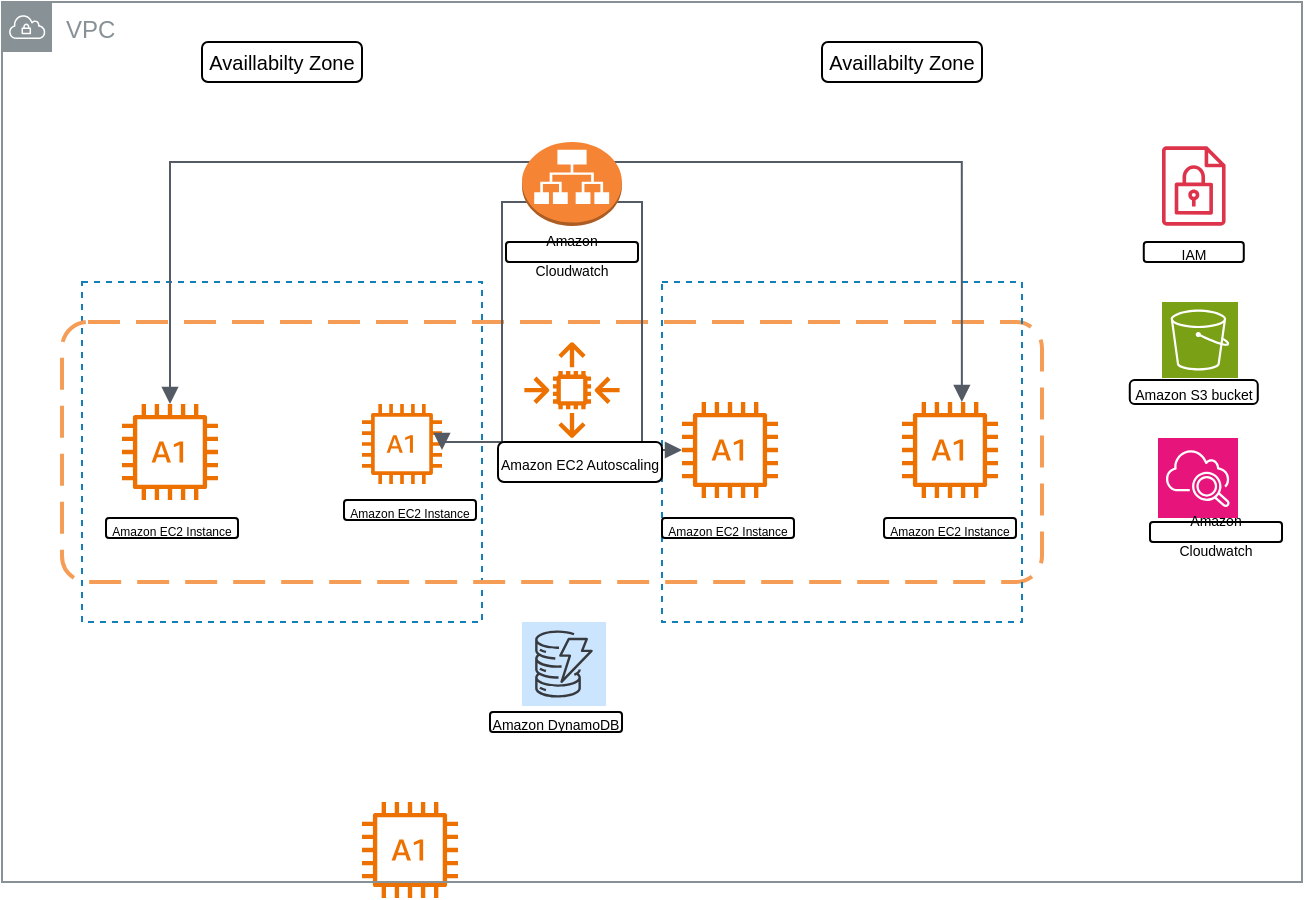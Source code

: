 <mxfile version="22.1.0" type="device">
  <diagram name="Page-1" id="PGcFTo27rOfpDX2Z9XVu">
    <mxGraphModel dx="1388" dy="1511" grid="1" gridSize="10" guides="1" tooltips="1" connect="1" arrows="1" fold="1" page="1" pageScale="1" pageWidth="850" pageHeight="1100" math="0" shadow="0">
      <root>
        <mxCell id="0" />
        <mxCell id="1" parent="0" />
        <mxCell id="O2am2NvgsredMJi-C9vx-1" value="" style="sketch=0;outlineConnect=0;fontColor=#232F3E;gradientColor=none;fillColor=#ED7100;strokeColor=none;dashed=0;verticalLabelPosition=bottom;verticalAlign=top;align=center;html=1;fontSize=12;fontStyle=0;aspect=fixed;pointerEvents=1;shape=mxgraph.aws4.a1_instance;" vertex="1" parent="1">
          <mxGeometry x="160" y="120" width="48" height="48" as="geometry" />
        </mxCell>
        <mxCell id="O2am2NvgsredMJi-C9vx-5" value="VPC" style="sketch=0;outlineConnect=0;gradientColor=none;html=1;whiteSpace=wrap;fontSize=12;fontStyle=0;shape=mxgraph.aws4.group;grIcon=mxgraph.aws4.group_vpc;strokeColor=#879196;fillColor=none;verticalAlign=top;align=left;spacingLeft=30;fontColor=#879196;dashed=0;" vertex="1" parent="1">
          <mxGeometry x="-20" y="-280" width="650" height="440" as="geometry" />
        </mxCell>
        <mxCell id="O2am2NvgsredMJi-C9vx-6" value="" style="fillColor=none;strokeColor=#147EBA;dashed=1;verticalAlign=top;fontStyle=0;fontColor=#147EBA;whiteSpace=wrap;html=1;" vertex="1" parent="1">
          <mxGeometry x="20" y="-140" width="200" height="170" as="geometry" />
        </mxCell>
        <mxCell id="O2am2NvgsredMJi-C9vx-7" value="" style="rounded=1;arcSize=10;dashed=1;strokeColor=#F59D56;fillColor=none;gradientColor=none;dashPattern=8 4;strokeWidth=2;" vertex="1" parent="1">
          <mxGeometry x="10" y="-120" width="490" height="130" as="geometry" />
        </mxCell>
        <mxCell id="O2am2NvgsredMJi-C9vx-8" value="" style="fillColor=none;strokeColor=#147EBA;dashed=1;verticalAlign=top;fontStyle=0;fontColor=#147EBA;whiteSpace=wrap;html=1;" vertex="1" parent="1">
          <mxGeometry x="310" y="-140" width="180" height="170" as="geometry" />
        </mxCell>
        <mxCell id="O2am2NvgsredMJi-C9vx-10" value="" style="sketch=0;outlineConnect=0;fontColor=#232F3E;gradientColor=none;fillColor=#ED7100;strokeColor=none;dashed=0;verticalLabelPosition=bottom;verticalAlign=top;align=center;html=1;fontSize=12;fontStyle=0;aspect=fixed;pointerEvents=1;shape=mxgraph.aws4.a1_instance;" vertex="1" parent="1">
          <mxGeometry x="40" y="-79" width="48" height="48" as="geometry" />
        </mxCell>
        <mxCell id="O2am2NvgsredMJi-C9vx-11" value="" style="sketch=0;outlineConnect=0;fontColor=#232F3E;gradientColor=none;fillColor=#ED7100;strokeColor=none;dashed=0;verticalLabelPosition=bottom;verticalAlign=top;align=center;html=1;fontSize=12;fontStyle=0;aspect=fixed;pointerEvents=1;shape=mxgraph.aws4.a1_instance;" vertex="1" parent="1">
          <mxGeometry x="160" y="-79" width="40" height="40" as="geometry" />
        </mxCell>
        <mxCell id="O2am2NvgsredMJi-C9vx-12" value="" style="sketch=0;outlineConnect=0;fontColor=#232F3E;gradientColor=none;fillColor=#ED7100;strokeColor=none;dashed=0;verticalLabelPosition=bottom;verticalAlign=top;align=center;html=1;fontSize=12;fontStyle=0;aspect=fixed;pointerEvents=1;shape=mxgraph.aws4.a1_instance;" vertex="1" parent="1">
          <mxGeometry x="320" y="-80" width="48" height="48" as="geometry" />
        </mxCell>
        <mxCell id="O2am2NvgsredMJi-C9vx-13" value="" style="sketch=0;outlineConnect=0;fontColor=#232F3E;gradientColor=none;fillColor=#ED7100;strokeColor=none;dashed=0;verticalLabelPosition=bottom;verticalAlign=top;align=center;html=1;fontSize=12;fontStyle=0;aspect=fixed;pointerEvents=1;shape=mxgraph.aws4.a1_instance;" vertex="1" parent="1">
          <mxGeometry x="430" y="-80" width="48" height="48" as="geometry" />
        </mxCell>
        <mxCell id="O2am2NvgsredMJi-C9vx-23" value="" style="edgeStyle=orthogonalEdgeStyle;html=1;endArrow=block;elbow=vertical;startArrow=block;startFill=1;endFill=1;strokeColor=#545B64;rounded=0;" edge="1" parent="1" target="O2am2NvgsredMJi-C9vx-12">
          <mxGeometry width="100" relative="1" as="geometry">
            <mxPoint x="200" y="-56" as="sourcePoint" />
            <mxPoint x="300" y="-60" as="targetPoint" />
            <Array as="points">
              <mxPoint x="200" y="-60" />
              <mxPoint x="230" y="-60" />
              <mxPoint x="230" y="-180" />
              <mxPoint x="300" y="-180" />
              <mxPoint x="300" y="-56" />
            </Array>
          </mxGeometry>
        </mxCell>
        <mxCell id="O2am2NvgsredMJi-C9vx-24" value="" style="edgeStyle=orthogonalEdgeStyle;html=1;endArrow=block;elbow=vertical;startArrow=block;startFill=1;endFill=1;strokeColor=#545B64;rounded=0;entryX=0.833;entryY=0.353;entryDx=0;entryDy=0;entryPerimeter=0;" edge="1" parent="1" source="O2am2NvgsredMJi-C9vx-10" target="O2am2NvgsredMJi-C9vx-8">
          <mxGeometry width="100" relative="1" as="geometry">
            <mxPoint x="80" y="-200" as="sourcePoint" />
            <mxPoint x="180" y="-200" as="targetPoint" />
            <Array as="points">
              <mxPoint x="64" y="-200" />
              <mxPoint x="460" y="-200" />
            </Array>
          </mxGeometry>
        </mxCell>
        <mxCell id="O2am2NvgsredMJi-C9vx-28" value="" style="outlineConnect=0;dashed=0;verticalLabelPosition=bottom;verticalAlign=top;align=center;html=1;shape=mxgraph.aws3.application_load_balancer;fillColor=#F58534;gradientColor=none;" vertex="1" parent="1">
          <mxGeometry x="240" y="-210" width="50" height="42" as="geometry" />
        </mxCell>
        <mxCell id="O2am2NvgsredMJi-C9vx-30" value="" style="sketch=0;outlineConnect=0;fontColor=#232F3E;gradientColor=none;fillColor=#ED7100;strokeColor=none;dashed=0;verticalLabelPosition=bottom;verticalAlign=top;align=center;html=1;fontSize=12;fontStyle=0;aspect=fixed;pointerEvents=1;shape=mxgraph.aws4.auto_scaling2;" vertex="1" parent="1">
          <mxGeometry x="241" y="-110" width="48" height="48" as="geometry" />
        </mxCell>
        <mxCell id="O2am2NvgsredMJi-C9vx-31" value="" style="sketch=0;points=[[0,0,0],[0.25,0,0],[0.5,0,0],[0.75,0,0],[1,0,0],[0,1,0],[0.25,1,0],[0.5,1,0],[0.75,1,0],[1,1,0],[0,0.25,0],[0,0.5,0],[0,0.75,0],[1,0.25,0],[1,0.5,0],[1,0.75,0]];outlineConnect=0;fillColor=#cce5ff;strokeColor=#36393d;dashed=0;verticalLabelPosition=bottom;verticalAlign=top;align=center;html=1;fontSize=12;fontStyle=0;aspect=fixed;shape=mxgraph.aws4.resourceIcon;resIcon=mxgraph.aws4.dynamodb;" vertex="1" parent="1">
          <mxGeometry x="240" y="30" width="42" height="42" as="geometry" />
        </mxCell>
        <mxCell id="O2am2NvgsredMJi-C9vx-32" value="" style="sketch=0;points=[[0,0,0],[0.25,0,0],[0.5,0,0],[0.75,0,0],[1,0,0],[0,1,0],[0.25,1,0],[0.5,1,0],[0.75,1,0],[1,1,0],[0,0.25,0],[0,0.5,0],[0,0.75,0],[1,0.25,0],[1,0.5,0],[1,0.75,0]];points=[[0,0,0],[0.25,0,0],[0.5,0,0],[0.75,0,0],[1,0,0],[0,1,0],[0.25,1,0],[0.5,1,0],[0.75,1,0],[1,1,0],[0,0.25,0],[0,0.5,0],[0,0.75,0],[1,0.25,0],[1,0.5,0],[1,0.75,0]];outlineConnect=0;fontColor=#232F3E;fillColor=#E7157B;strokeColor=#ffffff;dashed=0;verticalLabelPosition=bottom;verticalAlign=top;align=center;html=1;fontSize=12;fontStyle=0;aspect=fixed;shape=mxgraph.aws4.resourceIcon;resIcon=mxgraph.aws4.cloudwatch_2;" vertex="1" parent="1">
          <mxGeometry x="558" y="-62" width="40" height="40" as="geometry" />
        </mxCell>
        <mxCell id="O2am2NvgsredMJi-C9vx-33" value="" style="sketch=0;points=[[0,0,0],[0.25,0,0],[0.5,0,0],[0.75,0,0],[1,0,0],[0,1,0],[0.25,1,0],[0.5,1,0],[0.75,1,0],[1,1,0],[0,0.25,0],[0,0.5,0],[0,0.75,0],[1,0.25,0],[1,0.5,0],[1,0.75,0]];outlineConnect=0;fontColor=#232F3E;fillColor=#7AA116;strokeColor=#ffffff;dashed=0;verticalLabelPosition=bottom;verticalAlign=top;align=center;html=1;fontSize=12;fontStyle=0;aspect=fixed;shape=mxgraph.aws4.resourceIcon;resIcon=mxgraph.aws4.s3;" vertex="1" parent="1">
          <mxGeometry x="560" y="-130" width="38" height="38" as="geometry" />
        </mxCell>
        <mxCell id="O2am2NvgsredMJi-C9vx-34" value="&lt;font style=&quot;font-size: 7px;&quot;&gt;Amazon Cloudwatch&lt;/font&gt;" style="rounded=1;whiteSpace=wrap;html=1;" vertex="1" parent="1">
          <mxGeometry x="554" y="-20" width="66" height="10" as="geometry" />
        </mxCell>
        <mxCell id="O2am2NvgsredMJi-C9vx-35" value="" style="sketch=0;outlineConnect=0;fontColor=#232F3E;gradientColor=none;fillColor=#DD344C;strokeColor=none;dashed=0;verticalLabelPosition=bottom;verticalAlign=top;align=center;html=1;fontSize=12;fontStyle=0;aspect=fixed;pointerEvents=1;shape=mxgraph.aws4.encrypted_data;" vertex="1" parent="1">
          <mxGeometry x="560" y="-208" width="31.79" height="40" as="geometry" />
        </mxCell>
        <mxCell id="O2am2NvgsredMJi-C9vx-40" value="&lt;font style=&quot;font-size: 7px;&quot;&gt;Amazon S3 bucket&lt;br&gt;&lt;/font&gt;" style="rounded=1;whiteSpace=wrap;html=1;arcSize=20;" vertex="1" parent="1">
          <mxGeometry x="543.89" y="-91" width="64" height="12" as="geometry" />
        </mxCell>
        <mxCell id="O2am2NvgsredMJi-C9vx-41" value="&lt;font style=&quot;font-size: 7px;&quot;&gt;IAM&lt;/font&gt;" style="rounded=1;whiteSpace=wrap;html=1;" vertex="1" parent="1">
          <mxGeometry x="550.89" y="-160" width="50" height="10" as="geometry" />
        </mxCell>
        <mxCell id="O2am2NvgsredMJi-C9vx-42" value="&lt;font style=&quot;font-size: 7px;&quot;&gt;Amazon DynamoDB&lt;br&gt;&lt;/font&gt;" style="rounded=1;whiteSpace=wrap;html=1;" vertex="1" parent="1">
          <mxGeometry x="224" y="75" width="66" height="10" as="geometry" />
        </mxCell>
        <mxCell id="O2am2NvgsredMJi-C9vx-45" value="&lt;font style=&quot;font-size: 7px;&quot;&gt;Amazon EC2 Autoscaling&lt;br&gt;&lt;/font&gt;" style="rounded=1;whiteSpace=wrap;html=1;" vertex="1" parent="1">
          <mxGeometry x="228" y="-60" width="82" height="20" as="geometry" />
        </mxCell>
        <mxCell id="O2am2NvgsredMJi-C9vx-46" value="&lt;font style=&quot;font-size: 6px;&quot;&gt;Amazon EC2 Instance&lt;br&gt;&lt;/font&gt;" style="rounded=1;whiteSpace=wrap;html=1;" vertex="1" parent="1">
          <mxGeometry x="421" y="-22" width="66" height="10" as="geometry" />
        </mxCell>
        <mxCell id="O2am2NvgsredMJi-C9vx-47" value="&lt;font style=&quot;font-size: 6px;&quot;&gt;Amazon EC2 Instance&lt;br&gt;&lt;/font&gt;" style="rounded=1;whiteSpace=wrap;html=1;" vertex="1" parent="1">
          <mxGeometry x="310" y="-22" width="66" height="10" as="geometry" />
        </mxCell>
        <mxCell id="O2am2NvgsredMJi-C9vx-48" value="&lt;font style=&quot;font-size: 7px;&quot;&gt;Amazon Cloudwatch&lt;/font&gt;" style="rounded=1;whiteSpace=wrap;html=1;" vertex="1" parent="1">
          <mxGeometry x="232" y="-160" width="66" height="10" as="geometry" />
        </mxCell>
        <mxCell id="O2am2NvgsredMJi-C9vx-49" value="&lt;font style=&quot;font-size: 6px;&quot;&gt;Amazon EC2 Instance&lt;br&gt;&lt;/font&gt;" style="rounded=1;whiteSpace=wrap;html=1;" vertex="1" parent="1">
          <mxGeometry x="151" y="-31" width="66" height="10" as="geometry" />
        </mxCell>
        <mxCell id="O2am2NvgsredMJi-C9vx-50" value="&lt;font style=&quot;font-size: 6px;&quot;&gt;Amazon EC2 Instance&lt;br&gt;&lt;/font&gt;" style="rounded=1;whiteSpace=wrap;html=1;" vertex="1" parent="1">
          <mxGeometry x="32" y="-22" width="66" height="10" as="geometry" />
        </mxCell>
        <mxCell id="O2am2NvgsredMJi-C9vx-51" value="&lt;font style=&quot;font-size: 10px;&quot;&gt;Availlabilty Zone&lt;br&gt;&lt;/font&gt;" style="rounded=1;whiteSpace=wrap;html=1;" vertex="1" parent="1">
          <mxGeometry x="390" y="-260" width="80" height="20" as="geometry" />
        </mxCell>
        <mxCell id="O2am2NvgsredMJi-C9vx-56" value="&lt;font style=&quot;font-size: 10px;&quot;&gt;Availlabilty Zone&lt;br&gt;&lt;/font&gt;" style="rounded=1;whiteSpace=wrap;html=1;" vertex="1" parent="1">
          <mxGeometry x="80" y="-260" width="80" height="20" as="geometry" />
        </mxCell>
      </root>
    </mxGraphModel>
  </diagram>
</mxfile>
